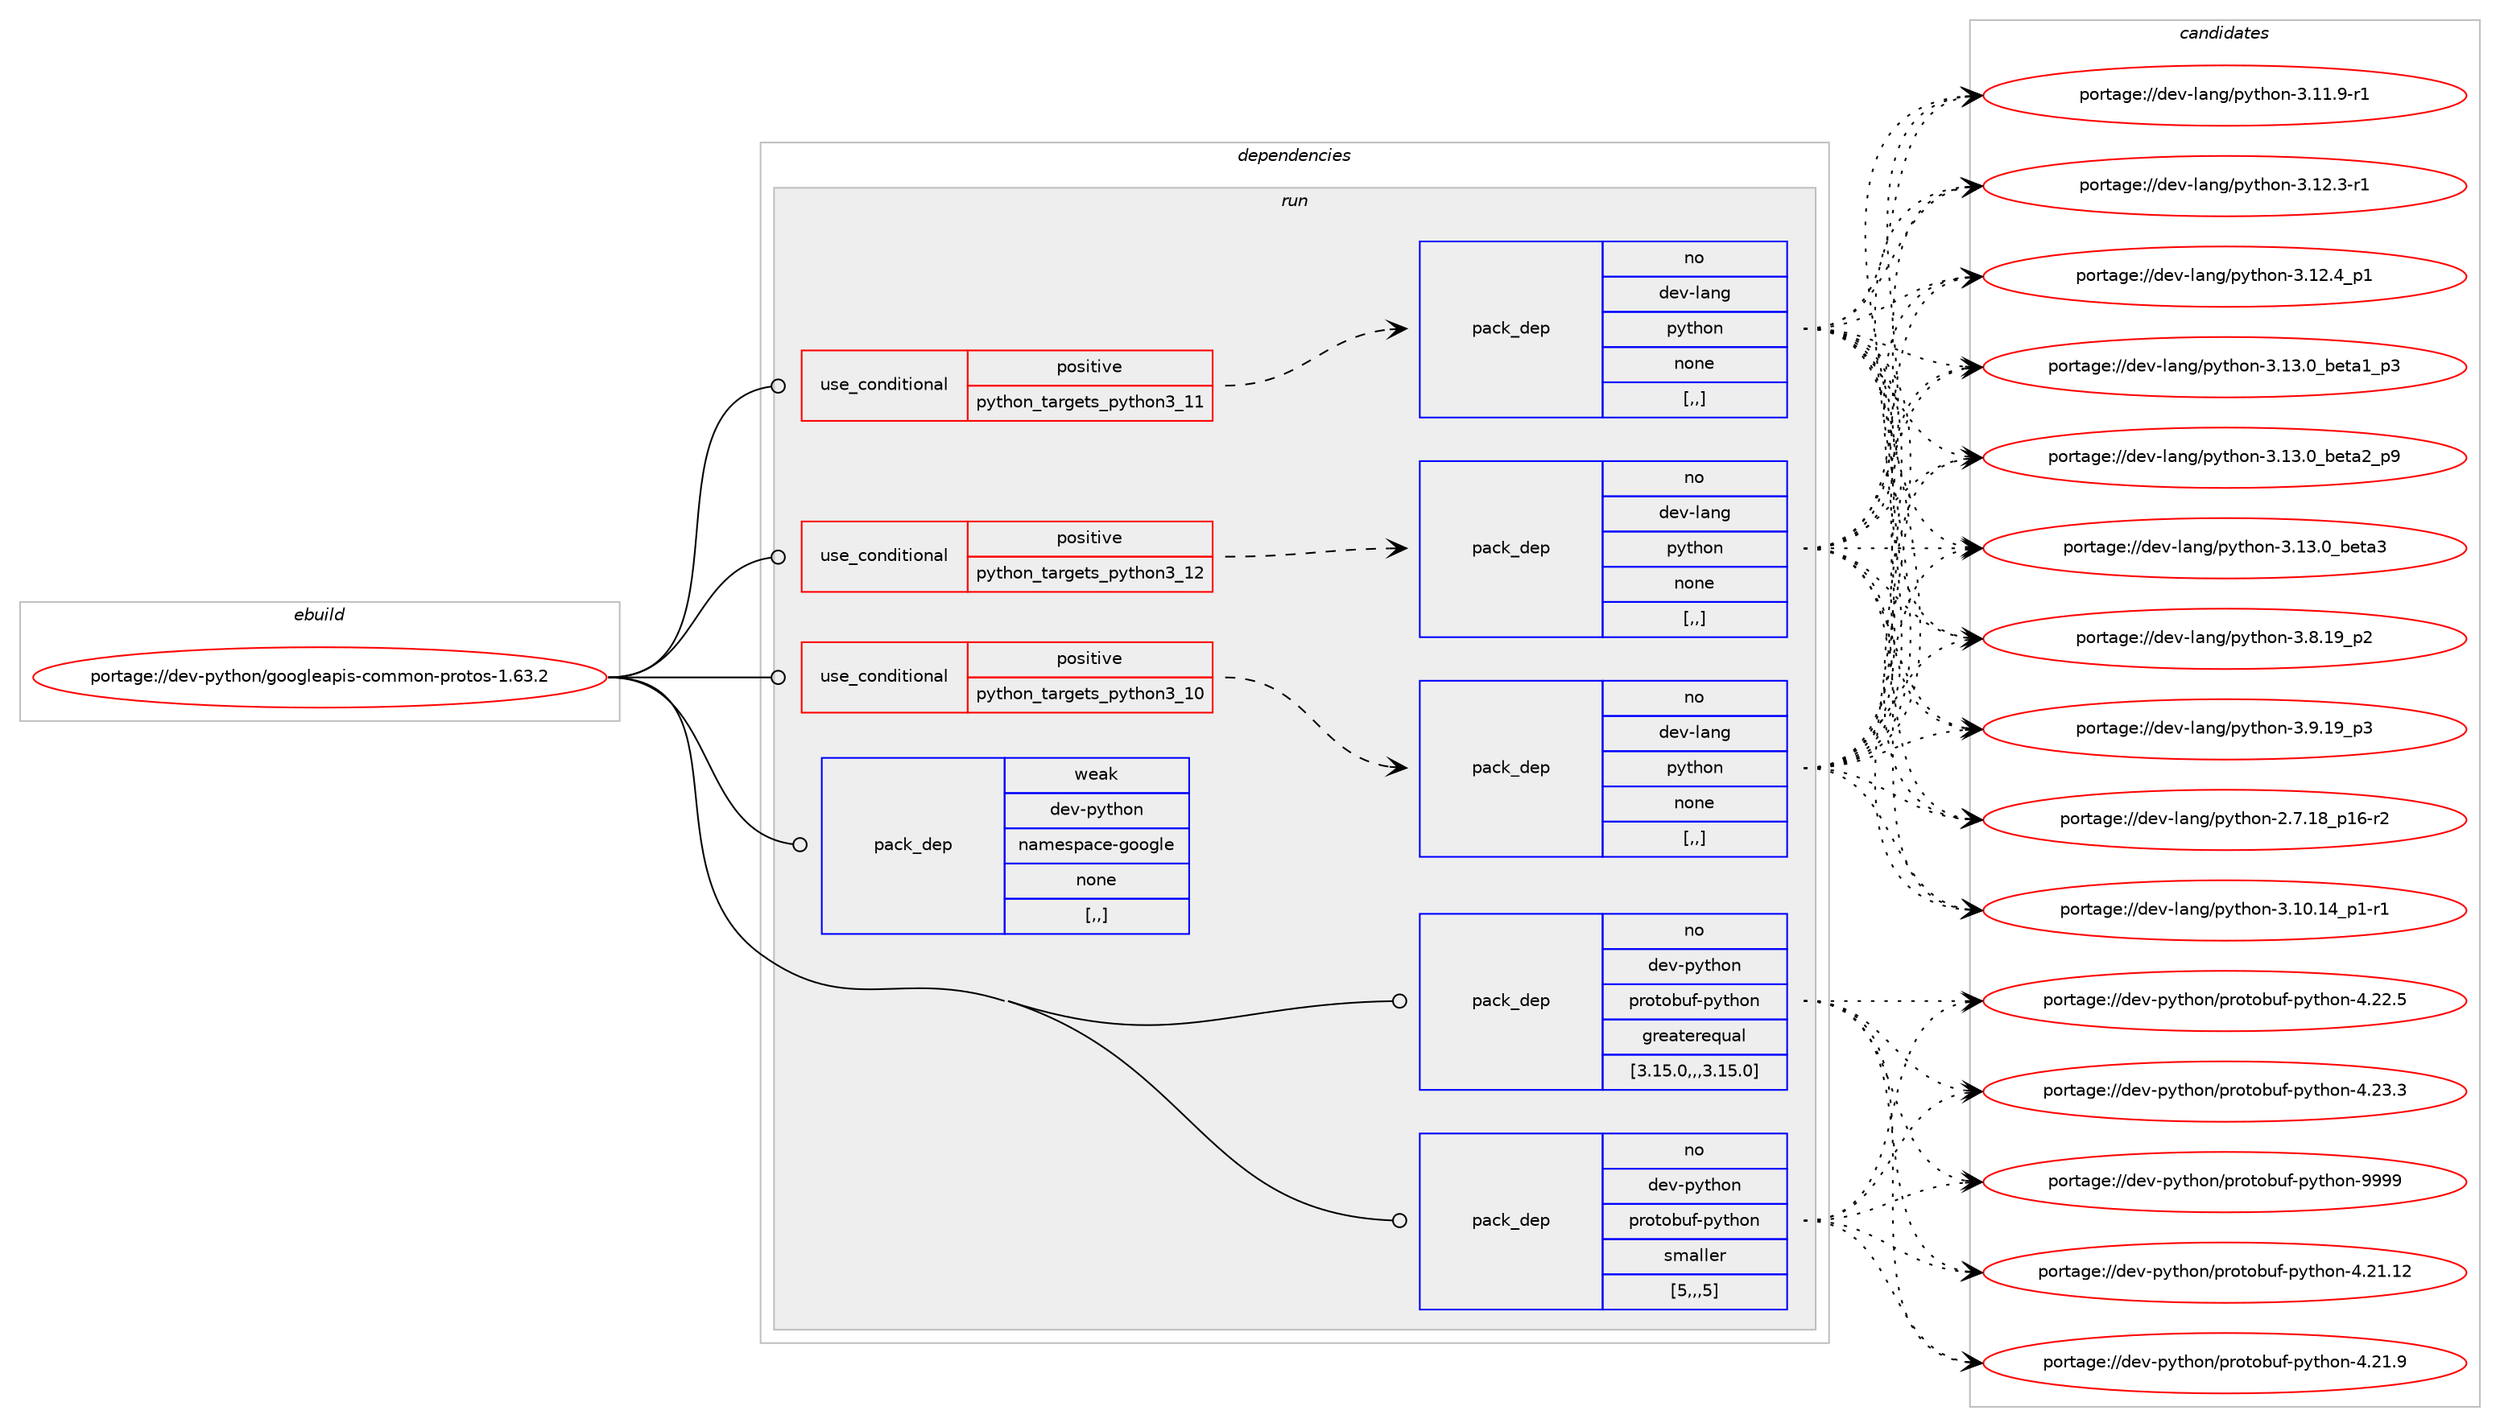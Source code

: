 digraph prolog {

# *************
# Graph options
# *************

newrank=true;
concentrate=true;
compound=true;
graph [rankdir=LR,fontname=Helvetica,fontsize=10,ranksep=1.5];#, ranksep=2.5, nodesep=0.2];
edge  [arrowhead=vee];
node  [fontname=Helvetica,fontsize=10];

# **********
# The ebuild
# **********

subgraph cluster_leftcol {
color=gray;
label=<<i>ebuild</i>>;
id [label="portage://dev-python/googleapis-common-protos-1.63.2", color=red, width=4, href="../dev-python/googleapis-common-protos-1.63.2.svg"];
}

# ****************
# The dependencies
# ****************

subgraph cluster_midcol {
color=gray;
label=<<i>dependencies</i>>;
subgraph cluster_compile {
fillcolor="#eeeeee";
style=filled;
label=<<i>compile</i>>;
}
subgraph cluster_compileandrun {
fillcolor="#eeeeee";
style=filled;
label=<<i>compile and run</i>>;
}
subgraph cluster_run {
fillcolor="#eeeeee";
style=filled;
label=<<i>run</i>>;
subgraph cond32198 {
dependency143784 [label=<<TABLE BORDER="0" CELLBORDER="1" CELLSPACING="0" CELLPADDING="4"><TR><TD ROWSPAN="3" CELLPADDING="10">use_conditional</TD></TR><TR><TD>positive</TD></TR><TR><TD>python_targets_python3_10</TD></TR></TABLE>>, shape=none, color=red];
subgraph pack110371 {
dependency143785 [label=<<TABLE BORDER="0" CELLBORDER="1" CELLSPACING="0" CELLPADDING="4" WIDTH="220"><TR><TD ROWSPAN="6" CELLPADDING="30">pack_dep</TD></TR><TR><TD WIDTH="110">no</TD></TR><TR><TD>dev-lang</TD></TR><TR><TD>python</TD></TR><TR><TD>none</TD></TR><TR><TD>[,,]</TD></TR></TABLE>>, shape=none, color=blue];
}
dependency143784:e -> dependency143785:w [weight=20,style="dashed",arrowhead="vee"];
}
id:e -> dependency143784:w [weight=20,style="solid",arrowhead="odot"];
subgraph cond32199 {
dependency143786 [label=<<TABLE BORDER="0" CELLBORDER="1" CELLSPACING="0" CELLPADDING="4"><TR><TD ROWSPAN="3" CELLPADDING="10">use_conditional</TD></TR><TR><TD>positive</TD></TR><TR><TD>python_targets_python3_11</TD></TR></TABLE>>, shape=none, color=red];
subgraph pack110372 {
dependency143787 [label=<<TABLE BORDER="0" CELLBORDER="1" CELLSPACING="0" CELLPADDING="4" WIDTH="220"><TR><TD ROWSPAN="6" CELLPADDING="30">pack_dep</TD></TR><TR><TD WIDTH="110">no</TD></TR><TR><TD>dev-lang</TD></TR><TR><TD>python</TD></TR><TR><TD>none</TD></TR><TR><TD>[,,]</TD></TR></TABLE>>, shape=none, color=blue];
}
dependency143786:e -> dependency143787:w [weight=20,style="dashed",arrowhead="vee"];
}
id:e -> dependency143786:w [weight=20,style="solid",arrowhead="odot"];
subgraph cond32200 {
dependency143788 [label=<<TABLE BORDER="0" CELLBORDER="1" CELLSPACING="0" CELLPADDING="4"><TR><TD ROWSPAN="3" CELLPADDING="10">use_conditional</TD></TR><TR><TD>positive</TD></TR><TR><TD>python_targets_python3_12</TD></TR></TABLE>>, shape=none, color=red];
subgraph pack110373 {
dependency143789 [label=<<TABLE BORDER="0" CELLBORDER="1" CELLSPACING="0" CELLPADDING="4" WIDTH="220"><TR><TD ROWSPAN="6" CELLPADDING="30">pack_dep</TD></TR><TR><TD WIDTH="110">no</TD></TR><TR><TD>dev-lang</TD></TR><TR><TD>python</TD></TR><TR><TD>none</TD></TR><TR><TD>[,,]</TD></TR></TABLE>>, shape=none, color=blue];
}
dependency143788:e -> dependency143789:w [weight=20,style="dashed",arrowhead="vee"];
}
id:e -> dependency143788:w [weight=20,style="solid",arrowhead="odot"];
subgraph pack110374 {
dependency143790 [label=<<TABLE BORDER="0" CELLBORDER="1" CELLSPACING="0" CELLPADDING="4" WIDTH="220"><TR><TD ROWSPAN="6" CELLPADDING="30">pack_dep</TD></TR><TR><TD WIDTH="110">no</TD></TR><TR><TD>dev-python</TD></TR><TR><TD>protobuf-python</TD></TR><TR><TD>greaterequal</TD></TR><TR><TD>[3.15.0,,,3.15.0]</TD></TR></TABLE>>, shape=none, color=blue];
}
id:e -> dependency143790:w [weight=20,style="solid",arrowhead="odot"];
subgraph pack110375 {
dependency143791 [label=<<TABLE BORDER="0" CELLBORDER="1" CELLSPACING="0" CELLPADDING="4" WIDTH="220"><TR><TD ROWSPAN="6" CELLPADDING="30">pack_dep</TD></TR><TR><TD WIDTH="110">no</TD></TR><TR><TD>dev-python</TD></TR><TR><TD>protobuf-python</TD></TR><TR><TD>smaller</TD></TR><TR><TD>[5,,,5]</TD></TR></TABLE>>, shape=none, color=blue];
}
id:e -> dependency143791:w [weight=20,style="solid",arrowhead="odot"];
subgraph pack110376 {
dependency143792 [label=<<TABLE BORDER="0" CELLBORDER="1" CELLSPACING="0" CELLPADDING="4" WIDTH="220"><TR><TD ROWSPAN="6" CELLPADDING="30">pack_dep</TD></TR><TR><TD WIDTH="110">weak</TD></TR><TR><TD>dev-python</TD></TR><TR><TD>namespace-google</TD></TR><TR><TD>none</TD></TR><TR><TD>[,,]</TD></TR></TABLE>>, shape=none, color=blue];
}
id:e -> dependency143792:w [weight=20,style="solid",arrowhead="odot"];
}
}

# **************
# The candidates
# **************

subgraph cluster_choices {
rank=same;
color=gray;
label=<<i>candidates</i>>;

subgraph choice110371 {
color=black;
nodesep=1;
choice100101118451089711010347112121116104111110455046554649569511249544511450 [label="portage://dev-lang/python-2.7.18_p16-r2", color=red, width=4,href="../dev-lang/python-2.7.18_p16-r2.svg"];
choice100101118451089711010347112121116104111110455146494846495295112494511449 [label="portage://dev-lang/python-3.10.14_p1-r1", color=red, width=4,href="../dev-lang/python-3.10.14_p1-r1.svg"];
choice100101118451089711010347112121116104111110455146494946574511449 [label="portage://dev-lang/python-3.11.9-r1", color=red, width=4,href="../dev-lang/python-3.11.9-r1.svg"];
choice100101118451089711010347112121116104111110455146495046514511449 [label="portage://dev-lang/python-3.12.3-r1", color=red, width=4,href="../dev-lang/python-3.12.3-r1.svg"];
choice100101118451089711010347112121116104111110455146495046529511249 [label="portage://dev-lang/python-3.12.4_p1", color=red, width=4,href="../dev-lang/python-3.12.4_p1.svg"];
choice10010111845108971101034711212111610411111045514649514648959810111697499511251 [label="portage://dev-lang/python-3.13.0_beta1_p3", color=red, width=4,href="../dev-lang/python-3.13.0_beta1_p3.svg"];
choice10010111845108971101034711212111610411111045514649514648959810111697509511257 [label="portage://dev-lang/python-3.13.0_beta2_p9", color=red, width=4,href="../dev-lang/python-3.13.0_beta2_p9.svg"];
choice1001011184510897110103471121211161041111104551464951464895981011169751 [label="portage://dev-lang/python-3.13.0_beta3", color=red, width=4,href="../dev-lang/python-3.13.0_beta3.svg"];
choice100101118451089711010347112121116104111110455146564649579511250 [label="portage://dev-lang/python-3.8.19_p2", color=red, width=4,href="../dev-lang/python-3.8.19_p2.svg"];
choice100101118451089711010347112121116104111110455146574649579511251 [label="portage://dev-lang/python-3.9.19_p3", color=red, width=4,href="../dev-lang/python-3.9.19_p3.svg"];
dependency143785:e -> choice100101118451089711010347112121116104111110455046554649569511249544511450:w [style=dotted,weight="100"];
dependency143785:e -> choice100101118451089711010347112121116104111110455146494846495295112494511449:w [style=dotted,weight="100"];
dependency143785:e -> choice100101118451089711010347112121116104111110455146494946574511449:w [style=dotted,weight="100"];
dependency143785:e -> choice100101118451089711010347112121116104111110455146495046514511449:w [style=dotted,weight="100"];
dependency143785:e -> choice100101118451089711010347112121116104111110455146495046529511249:w [style=dotted,weight="100"];
dependency143785:e -> choice10010111845108971101034711212111610411111045514649514648959810111697499511251:w [style=dotted,weight="100"];
dependency143785:e -> choice10010111845108971101034711212111610411111045514649514648959810111697509511257:w [style=dotted,weight="100"];
dependency143785:e -> choice1001011184510897110103471121211161041111104551464951464895981011169751:w [style=dotted,weight="100"];
dependency143785:e -> choice100101118451089711010347112121116104111110455146564649579511250:w [style=dotted,weight="100"];
dependency143785:e -> choice100101118451089711010347112121116104111110455146574649579511251:w [style=dotted,weight="100"];
}
subgraph choice110372 {
color=black;
nodesep=1;
choice100101118451089711010347112121116104111110455046554649569511249544511450 [label="portage://dev-lang/python-2.7.18_p16-r2", color=red, width=4,href="../dev-lang/python-2.7.18_p16-r2.svg"];
choice100101118451089711010347112121116104111110455146494846495295112494511449 [label="portage://dev-lang/python-3.10.14_p1-r1", color=red, width=4,href="../dev-lang/python-3.10.14_p1-r1.svg"];
choice100101118451089711010347112121116104111110455146494946574511449 [label="portage://dev-lang/python-3.11.9-r1", color=red, width=4,href="../dev-lang/python-3.11.9-r1.svg"];
choice100101118451089711010347112121116104111110455146495046514511449 [label="portage://dev-lang/python-3.12.3-r1", color=red, width=4,href="../dev-lang/python-3.12.3-r1.svg"];
choice100101118451089711010347112121116104111110455146495046529511249 [label="portage://dev-lang/python-3.12.4_p1", color=red, width=4,href="../dev-lang/python-3.12.4_p1.svg"];
choice10010111845108971101034711212111610411111045514649514648959810111697499511251 [label="portage://dev-lang/python-3.13.0_beta1_p3", color=red, width=4,href="../dev-lang/python-3.13.0_beta1_p3.svg"];
choice10010111845108971101034711212111610411111045514649514648959810111697509511257 [label="portage://dev-lang/python-3.13.0_beta2_p9", color=red, width=4,href="../dev-lang/python-3.13.0_beta2_p9.svg"];
choice1001011184510897110103471121211161041111104551464951464895981011169751 [label="portage://dev-lang/python-3.13.0_beta3", color=red, width=4,href="../dev-lang/python-3.13.0_beta3.svg"];
choice100101118451089711010347112121116104111110455146564649579511250 [label="portage://dev-lang/python-3.8.19_p2", color=red, width=4,href="../dev-lang/python-3.8.19_p2.svg"];
choice100101118451089711010347112121116104111110455146574649579511251 [label="portage://dev-lang/python-3.9.19_p3", color=red, width=4,href="../dev-lang/python-3.9.19_p3.svg"];
dependency143787:e -> choice100101118451089711010347112121116104111110455046554649569511249544511450:w [style=dotted,weight="100"];
dependency143787:e -> choice100101118451089711010347112121116104111110455146494846495295112494511449:w [style=dotted,weight="100"];
dependency143787:e -> choice100101118451089711010347112121116104111110455146494946574511449:w [style=dotted,weight="100"];
dependency143787:e -> choice100101118451089711010347112121116104111110455146495046514511449:w [style=dotted,weight="100"];
dependency143787:e -> choice100101118451089711010347112121116104111110455146495046529511249:w [style=dotted,weight="100"];
dependency143787:e -> choice10010111845108971101034711212111610411111045514649514648959810111697499511251:w [style=dotted,weight="100"];
dependency143787:e -> choice10010111845108971101034711212111610411111045514649514648959810111697509511257:w [style=dotted,weight="100"];
dependency143787:e -> choice1001011184510897110103471121211161041111104551464951464895981011169751:w [style=dotted,weight="100"];
dependency143787:e -> choice100101118451089711010347112121116104111110455146564649579511250:w [style=dotted,weight="100"];
dependency143787:e -> choice100101118451089711010347112121116104111110455146574649579511251:w [style=dotted,weight="100"];
}
subgraph choice110373 {
color=black;
nodesep=1;
choice100101118451089711010347112121116104111110455046554649569511249544511450 [label="portage://dev-lang/python-2.7.18_p16-r2", color=red, width=4,href="../dev-lang/python-2.7.18_p16-r2.svg"];
choice100101118451089711010347112121116104111110455146494846495295112494511449 [label="portage://dev-lang/python-3.10.14_p1-r1", color=red, width=4,href="../dev-lang/python-3.10.14_p1-r1.svg"];
choice100101118451089711010347112121116104111110455146494946574511449 [label="portage://dev-lang/python-3.11.9-r1", color=red, width=4,href="../dev-lang/python-3.11.9-r1.svg"];
choice100101118451089711010347112121116104111110455146495046514511449 [label="portage://dev-lang/python-3.12.3-r1", color=red, width=4,href="../dev-lang/python-3.12.3-r1.svg"];
choice100101118451089711010347112121116104111110455146495046529511249 [label="portage://dev-lang/python-3.12.4_p1", color=red, width=4,href="../dev-lang/python-3.12.4_p1.svg"];
choice10010111845108971101034711212111610411111045514649514648959810111697499511251 [label="portage://dev-lang/python-3.13.0_beta1_p3", color=red, width=4,href="../dev-lang/python-3.13.0_beta1_p3.svg"];
choice10010111845108971101034711212111610411111045514649514648959810111697509511257 [label="portage://dev-lang/python-3.13.0_beta2_p9", color=red, width=4,href="../dev-lang/python-3.13.0_beta2_p9.svg"];
choice1001011184510897110103471121211161041111104551464951464895981011169751 [label="portage://dev-lang/python-3.13.0_beta3", color=red, width=4,href="../dev-lang/python-3.13.0_beta3.svg"];
choice100101118451089711010347112121116104111110455146564649579511250 [label="portage://dev-lang/python-3.8.19_p2", color=red, width=4,href="../dev-lang/python-3.8.19_p2.svg"];
choice100101118451089711010347112121116104111110455146574649579511251 [label="portage://dev-lang/python-3.9.19_p3", color=red, width=4,href="../dev-lang/python-3.9.19_p3.svg"];
dependency143789:e -> choice100101118451089711010347112121116104111110455046554649569511249544511450:w [style=dotted,weight="100"];
dependency143789:e -> choice100101118451089711010347112121116104111110455146494846495295112494511449:w [style=dotted,weight="100"];
dependency143789:e -> choice100101118451089711010347112121116104111110455146494946574511449:w [style=dotted,weight="100"];
dependency143789:e -> choice100101118451089711010347112121116104111110455146495046514511449:w [style=dotted,weight="100"];
dependency143789:e -> choice100101118451089711010347112121116104111110455146495046529511249:w [style=dotted,weight="100"];
dependency143789:e -> choice10010111845108971101034711212111610411111045514649514648959810111697499511251:w [style=dotted,weight="100"];
dependency143789:e -> choice10010111845108971101034711212111610411111045514649514648959810111697509511257:w [style=dotted,weight="100"];
dependency143789:e -> choice1001011184510897110103471121211161041111104551464951464895981011169751:w [style=dotted,weight="100"];
dependency143789:e -> choice100101118451089711010347112121116104111110455146564649579511250:w [style=dotted,weight="100"];
dependency143789:e -> choice100101118451089711010347112121116104111110455146574649579511251:w [style=dotted,weight="100"];
}
subgraph choice110374 {
color=black;
nodesep=1;
choice100101118451121211161041111104711211411111611198117102451121211161041111104552465049464950 [label="portage://dev-python/protobuf-python-4.21.12", color=red, width=4,href="../dev-python/protobuf-python-4.21.12.svg"];
choice1001011184511212111610411111047112114111116111981171024511212111610411111045524650494657 [label="portage://dev-python/protobuf-python-4.21.9", color=red, width=4,href="../dev-python/protobuf-python-4.21.9.svg"];
choice1001011184511212111610411111047112114111116111981171024511212111610411111045524650504653 [label="portage://dev-python/protobuf-python-4.22.5", color=red, width=4,href="../dev-python/protobuf-python-4.22.5.svg"];
choice1001011184511212111610411111047112114111116111981171024511212111610411111045524650514651 [label="portage://dev-python/protobuf-python-4.23.3", color=red, width=4,href="../dev-python/protobuf-python-4.23.3.svg"];
choice100101118451121211161041111104711211411111611198117102451121211161041111104557575757 [label="portage://dev-python/protobuf-python-9999", color=red, width=4,href="../dev-python/protobuf-python-9999.svg"];
dependency143790:e -> choice100101118451121211161041111104711211411111611198117102451121211161041111104552465049464950:w [style=dotted,weight="100"];
dependency143790:e -> choice1001011184511212111610411111047112114111116111981171024511212111610411111045524650494657:w [style=dotted,weight="100"];
dependency143790:e -> choice1001011184511212111610411111047112114111116111981171024511212111610411111045524650504653:w [style=dotted,weight="100"];
dependency143790:e -> choice1001011184511212111610411111047112114111116111981171024511212111610411111045524650514651:w [style=dotted,weight="100"];
dependency143790:e -> choice100101118451121211161041111104711211411111611198117102451121211161041111104557575757:w [style=dotted,weight="100"];
}
subgraph choice110375 {
color=black;
nodesep=1;
choice100101118451121211161041111104711211411111611198117102451121211161041111104552465049464950 [label="portage://dev-python/protobuf-python-4.21.12", color=red, width=4,href="../dev-python/protobuf-python-4.21.12.svg"];
choice1001011184511212111610411111047112114111116111981171024511212111610411111045524650494657 [label="portage://dev-python/protobuf-python-4.21.9", color=red, width=4,href="../dev-python/protobuf-python-4.21.9.svg"];
choice1001011184511212111610411111047112114111116111981171024511212111610411111045524650504653 [label="portage://dev-python/protobuf-python-4.22.5", color=red, width=4,href="../dev-python/protobuf-python-4.22.5.svg"];
choice1001011184511212111610411111047112114111116111981171024511212111610411111045524650514651 [label="portage://dev-python/protobuf-python-4.23.3", color=red, width=4,href="../dev-python/protobuf-python-4.23.3.svg"];
choice100101118451121211161041111104711211411111611198117102451121211161041111104557575757 [label="portage://dev-python/protobuf-python-9999", color=red, width=4,href="../dev-python/protobuf-python-9999.svg"];
dependency143791:e -> choice100101118451121211161041111104711211411111611198117102451121211161041111104552465049464950:w [style=dotted,weight="100"];
dependency143791:e -> choice1001011184511212111610411111047112114111116111981171024511212111610411111045524650494657:w [style=dotted,weight="100"];
dependency143791:e -> choice1001011184511212111610411111047112114111116111981171024511212111610411111045524650504653:w [style=dotted,weight="100"];
dependency143791:e -> choice1001011184511212111610411111047112114111116111981171024511212111610411111045524650514651:w [style=dotted,weight="100"];
dependency143791:e -> choice100101118451121211161041111104711211411111611198117102451121211161041111104557575757:w [style=dotted,weight="100"];
}
subgraph choice110376 {
color=black;
nodesep=1;
}
}

}
